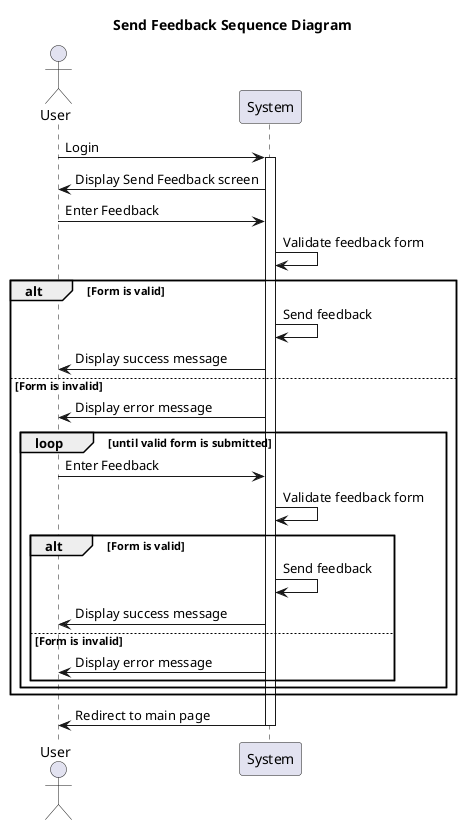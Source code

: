 @startuml send_feedback

title Send Feedback Sequence Diagram

actor User
participant System

User -> System: Login
activate System

System -> User: Display Send Feedback screen

User -> System: Enter Feedback
System -> System: Validate feedback form
alt Form is valid
    System -> System: Send feedback
    System -> User: Display success message
else Form is invalid
    System -> User: Display error message
    loop until valid form is submitted
        User -> System: Enter Feedback
        System -> System: Validate feedback form
        alt Form is valid
            System -> System: Send feedback
            System -> User: Display success message
        else Form is invalid
            System -> User: Display error message
        end
    end
end

System -> User: Redirect to main page

deactivate System

@enduml
